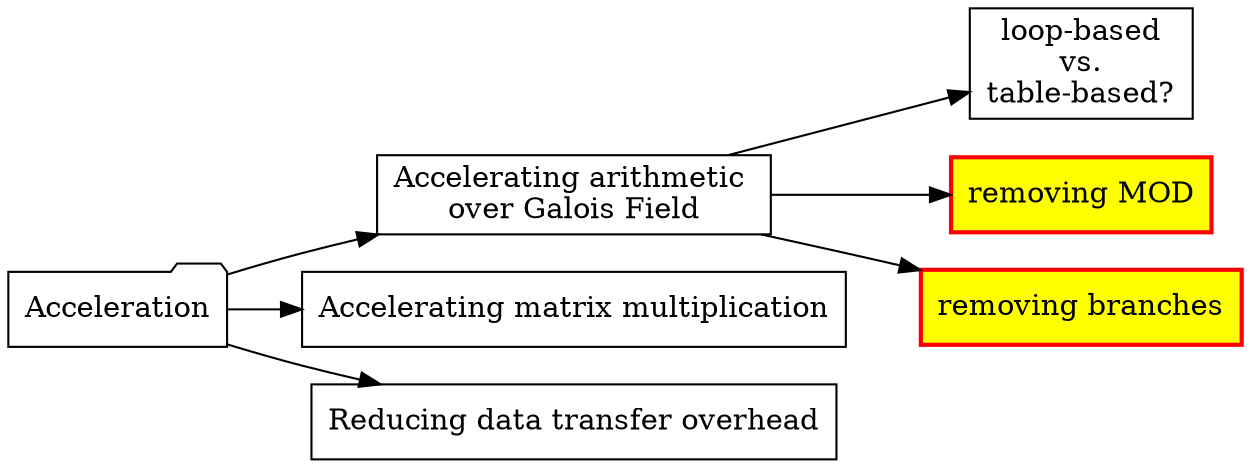 digraph roadmap
{
  rankdir = LR;
  node[shape=box];
  root
	[
	label="Acceleration"
	shape=folder
	];
  galois
	[
	label="Accelerating arithmetic \nover Galois Field";
  ]
	LBvsTB
	[
	label="loop-based\nvs.\ntable-based?";
  ]
	MOD
	[
	label="removing MOD"
	style="filled, setlinewidth(2)";
  fillcolor=yellow;
  color=red;
  fontcolor=black;
  ]
	branch
	[
	label="removing branches"
	style="filled, setlinewidth(2)";
  fillcolor=yellow;
  color=red;
  fontcolor=black;
  ]
	mm
	[
	label="Accelerating matrix multiplication"
	]
	comm
	[
	label="Reducing data transfer overhead"
	]
	root -> galois;
  galois -> LBvsTB;
  galois -> MOD;
  galois -> branch;
  root -> mm;
  root -> comm;
}

